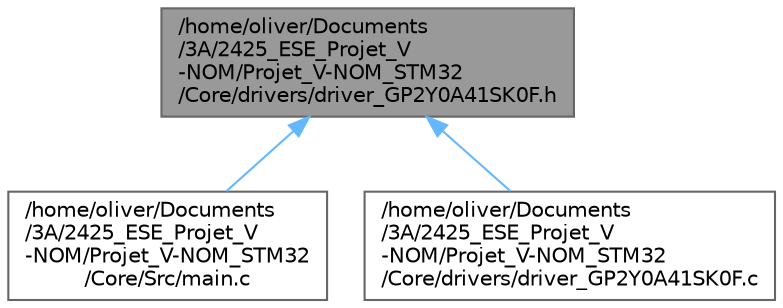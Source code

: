 digraph "/home/oliver/Documents/3A/2425_ESE_Projet_V-NOM/Projet_V-NOM_STM32/Core/drivers/driver_GP2Y0A41SK0F.h"
{
 // LATEX_PDF_SIZE
  bgcolor="transparent";
  edge [fontname=Helvetica,fontsize=10,labelfontname=Helvetica,labelfontsize=10];
  node [fontname=Helvetica,fontsize=10,shape=box,height=0.2,width=0.4];
  Node1 [id="Node000001",label="/home/oliver/Documents\l/3A/2425_ESE_Projet_V\l-NOM/Projet_V-NOM_STM32\l/Core/drivers/driver_GP2Y0A41SK0F.h",height=0.2,width=0.4,color="gray40", fillcolor="grey60", style="filled", fontcolor="black",tooltip=" "];
  Node1 -> Node2 [id="edge1_Node000001_Node000002",dir="back",color="steelblue1",style="solid",tooltip=" "];
  Node2 [id="Node000002",label="/home/oliver/Documents\l/3A/2425_ESE_Projet_V\l-NOM/Projet_V-NOM_STM32\l/Core/Src/main.c",height=0.2,width=0.4,color="grey40", fillcolor="white", style="filled",URL="$main_8c.html",tooltip=": Main program body"];
  Node1 -> Node3 [id="edge2_Node000001_Node000003",dir="back",color="steelblue1",style="solid",tooltip=" "];
  Node3 [id="Node000003",label="/home/oliver/Documents\l/3A/2425_ESE_Projet_V\l-NOM/Projet_V-NOM_STM32\l/Core/drivers/driver_GP2Y0A41SK0F.c",height=0.2,width=0.4,color="grey40", fillcolor="white", style="filled",URL="$driver__GP2Y0A41SK0F_8c.html",tooltip=" "];
}
